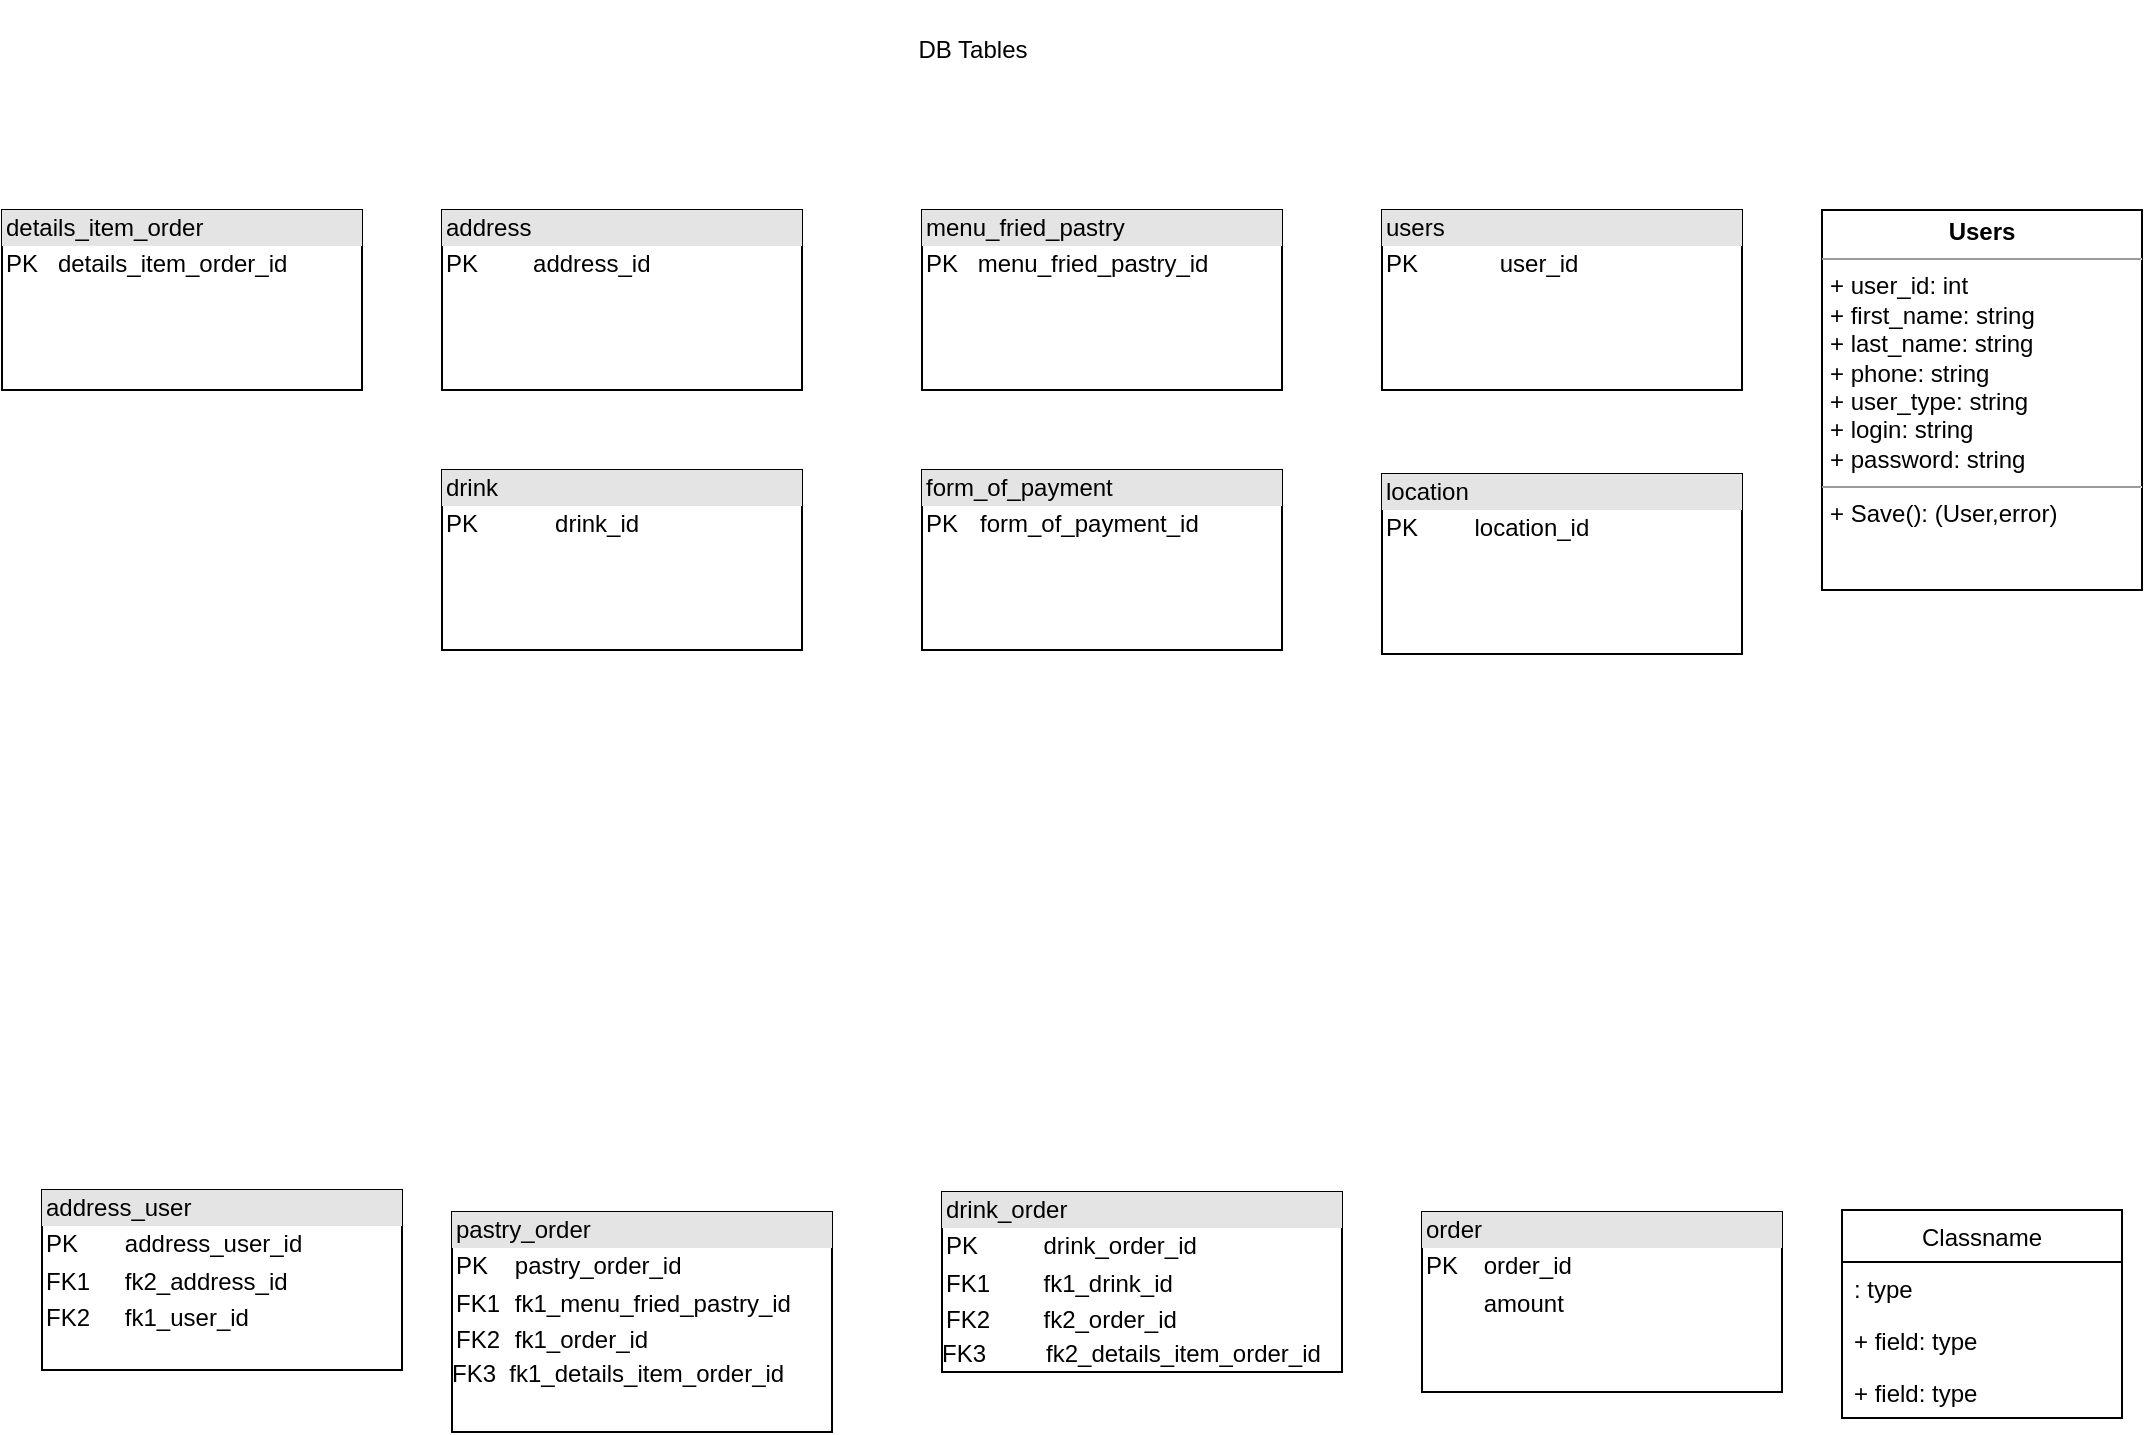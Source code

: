 <mxfile version="20.3.0" type="device"><diagram id="sOeuRmt2TbkxK37yQ3gD" name="Página-1"><mxGraphModel dx="1690" dy="472" grid="1" gridSize="10" guides="1" tooltips="1" connect="1" arrows="1" fold="1" page="1" pageScale="1" pageWidth="827" pageHeight="1169" math="0" shadow="0"><root><mxCell id="0"/><mxCell id="1" parent="0"/><mxCell id="C-DvbXMGB8igdj9RdJU1-1" value="&lt;p&gt;DB Tables&lt;/p&gt;" style="text;html=1;align=center;verticalAlign=middle;resizable=0;points=[];autosize=1;strokeColor=none;fillColor=none;" parent="1" vertex="1"><mxGeometry x="115" y="25" width="80" height="50" as="geometry"/></mxCell><mxCell id="z3Ndo5EU1gXHL_6kc5ij-1" value="&lt;div style=&quot;box-sizing:border-box;width:100%;background:#e4e4e4;padding:2px;&quot;&gt;address&lt;/div&gt;&lt;table style=&quot;width:100%;font-size:1em;&quot; cellpadding=&quot;2&quot; cellspacing=&quot;0&quot;&gt;&lt;tbody&gt;&lt;tr&gt;&lt;td&gt;PK&lt;/td&gt;&lt;td&gt;address_id&lt;br&gt;&lt;/td&gt;&lt;/tr&gt;&lt;tr&gt;&lt;td&gt;&lt;br&gt;&lt;/td&gt;&lt;td&gt;&lt;br&gt;&lt;/td&gt;&lt;/tr&gt;&lt;tr&gt;&lt;td&gt;&lt;/td&gt;&lt;td&gt;&lt;br&gt;&lt;/td&gt;&lt;/tr&gt;&lt;/tbody&gt;&lt;/table&gt;" style="verticalAlign=top;align=left;overflow=fill;html=1;" vertex="1" parent="1"><mxGeometry x="-110" y="130" width="180" height="90" as="geometry"/></mxCell><mxCell id="z3Ndo5EU1gXHL_6kc5ij-2" value="&lt;div style=&quot;box-sizing:border-box;width:100%;background:#e4e4e4;padding:2px;&quot;&gt;menu_fried_pastry&lt;/div&gt;&lt;table style=&quot;width:100%;font-size:1em;&quot; cellpadding=&quot;2&quot; cellspacing=&quot;0&quot;&gt;&lt;tbody&gt;&lt;tr&gt;&lt;td&gt;PK&lt;/td&gt;&lt;td&gt;menu_fried_pastry_id&lt;/td&gt;&lt;/tr&gt;&lt;tr&gt;&lt;td&gt;&lt;br&gt;&lt;/td&gt;&lt;td&gt;&lt;br&gt;&lt;/td&gt;&lt;/tr&gt;&lt;tr&gt;&lt;td&gt;&lt;/td&gt;&lt;td&gt;&lt;br&gt;&lt;/td&gt;&lt;/tr&gt;&lt;/tbody&gt;&lt;/table&gt;" style="verticalAlign=top;align=left;overflow=fill;html=1;" vertex="1" parent="1"><mxGeometry x="130" y="130" width="180" height="90" as="geometry"/></mxCell><mxCell id="z3Ndo5EU1gXHL_6kc5ij-3" value="&lt;div style=&quot;box-sizing:border-box;width:100%;background:#e4e4e4;padding:2px;&quot;&gt;drink&lt;/div&gt;&lt;table style=&quot;width:100%;font-size:1em;&quot; cellpadding=&quot;2&quot; cellspacing=&quot;0&quot;&gt;&lt;tbody&gt;&lt;tr&gt;&lt;td&gt;PK&lt;/td&gt;&lt;td&gt;drink_id&lt;/td&gt;&lt;/tr&gt;&lt;tr&gt;&lt;td&gt;&lt;br&gt;&lt;/td&gt;&lt;td&gt;&lt;br&gt;&lt;/td&gt;&lt;/tr&gt;&lt;tr&gt;&lt;td&gt;&lt;/td&gt;&lt;td&gt;&lt;br&gt;&lt;/td&gt;&lt;/tr&gt;&lt;/tbody&gt;&lt;/table&gt;" style="verticalAlign=top;align=left;overflow=fill;html=1;" vertex="1" parent="1"><mxGeometry x="-110" y="260" width="180" height="90" as="geometry"/></mxCell><mxCell id="z3Ndo5EU1gXHL_6kc5ij-4" value="&lt;div style=&quot;box-sizing:border-box;width:100%;background:#e4e4e4;padding:2px;&quot;&gt;form_of_payment&lt;/div&gt;&lt;table style=&quot;width:100%;font-size:1em;&quot; cellpadding=&quot;2&quot; cellspacing=&quot;0&quot;&gt;&lt;tbody&gt;&lt;tr&gt;&lt;td&gt;PK&lt;/td&gt;&lt;td&gt;form_of_payment_id&lt;/td&gt;&lt;/tr&gt;&lt;tr&gt;&lt;td&gt;&lt;br&gt;&lt;/td&gt;&lt;td&gt;&lt;br&gt;&lt;/td&gt;&lt;/tr&gt;&lt;tr&gt;&lt;td&gt;&lt;/td&gt;&lt;td&gt;&lt;br&gt;&lt;/td&gt;&lt;/tr&gt;&lt;/tbody&gt;&lt;/table&gt;" style="verticalAlign=top;align=left;overflow=fill;html=1;" vertex="1" parent="1"><mxGeometry x="130" y="260" width="180" height="90" as="geometry"/></mxCell><mxCell id="z3Ndo5EU1gXHL_6kc5ij-5" value="&lt;div style=&quot;box-sizing:border-box;width:100%;background:#e4e4e4;padding:2px;&quot;&gt;details_item_order&lt;/div&gt;&lt;table style=&quot;width:100%;font-size:1em;&quot; cellpadding=&quot;2&quot; cellspacing=&quot;0&quot;&gt;&lt;tbody&gt;&lt;tr&gt;&lt;td&gt;PK&lt;/td&gt;&lt;td&gt;details_item_order_id&lt;/td&gt;&lt;/tr&gt;&lt;tr&gt;&lt;td&gt;&lt;br&gt;&lt;/td&gt;&lt;td&gt;&lt;br&gt;&lt;/td&gt;&lt;/tr&gt;&lt;tr&gt;&lt;td&gt;&lt;/td&gt;&lt;td&gt;&lt;br&gt;&lt;/td&gt;&lt;/tr&gt;&lt;/tbody&gt;&lt;/table&gt;" style="verticalAlign=top;align=left;overflow=fill;html=1;" vertex="1" parent="1"><mxGeometry x="-330" y="130" width="180" height="90" as="geometry"/></mxCell><mxCell id="z3Ndo5EU1gXHL_6kc5ij-6" value="&lt;div style=&quot;box-sizing:border-box;width:100%;background:#e4e4e4;padding:2px;&quot;&gt;order&lt;br&gt;&lt;/div&gt;&lt;table style=&quot;width:100%;font-size:1em;&quot; cellpadding=&quot;2&quot; cellspacing=&quot;0&quot;&gt;&lt;tbody&gt;&lt;tr&gt;&lt;td&gt;PK&lt;/td&gt;&lt;td&gt;order_id&lt;/td&gt;&lt;/tr&gt;&lt;tr&gt;&lt;td&gt;&lt;span style=&quot;&quot;&gt;&#9;&lt;/span&gt;&lt;br&gt;&lt;br&gt;&lt;br&gt;&lt;br&gt;F1&lt;/td&gt;&lt;td&gt;amount&lt;br&gt;&lt;br&gt;&lt;br&gt;&lt;br&gt;fk1_form_of_payment_id&lt;br&gt;&lt;/td&gt;&lt;/tr&gt;&lt;tr&gt;&lt;td&gt;FK2&lt;/td&gt;&lt;td&gt;fk1_user_id&lt;br&gt;&lt;/td&gt;&lt;/tr&gt;&lt;/tbody&gt;&lt;/table&gt;" style="verticalAlign=top;align=left;overflow=fill;html=1;" vertex="1" parent="1"><mxGeometry x="380" y="631" width="180" height="90" as="geometry"/></mxCell><mxCell id="z3Ndo5EU1gXHL_6kc5ij-7" value="&lt;div style=&quot;box-sizing:border-box;width:100%;background:#e4e4e4;padding:2px;&quot;&gt;address_user&lt;br&gt;&lt;/div&gt;&lt;table style=&quot;width:100%;font-size:1em;&quot; cellpadding=&quot;2&quot; cellspacing=&quot;0&quot;&gt;&lt;tbody&gt;&lt;tr&gt;&lt;td&gt;PK&lt;/td&gt;&lt;td&gt;address_user_id&lt;/td&gt;&lt;/tr&gt;&lt;tr&gt;&lt;td&gt;FK1&lt;/td&gt;&lt;td&gt;fk2_address_id&lt;br&gt;&lt;/td&gt;&lt;/tr&gt;&lt;tr&gt;&lt;td&gt;FK2&lt;/td&gt;&lt;td&gt;fk1_user_id&lt;br&gt;&lt;/td&gt;&lt;/tr&gt;&lt;/tbody&gt;&lt;/table&gt;" style="verticalAlign=top;align=left;overflow=fill;html=1;" vertex="1" parent="1"><mxGeometry x="-310" y="620" width="180" height="90" as="geometry"/></mxCell><mxCell id="z3Ndo5EU1gXHL_6kc5ij-8" value="&lt;div style=&quot;box-sizing:border-box;width:100%;background:#e4e4e4;padding:2px;&quot;&gt;pastry_order&lt;br&gt;&lt;/div&gt;&lt;table style=&quot;width:100%;font-size:1em;&quot; cellpadding=&quot;2&quot; cellspacing=&quot;0&quot;&gt;&lt;tbody&gt;&lt;tr&gt;&lt;td&gt;PK&lt;/td&gt;&lt;td&gt;pastry_order_id&lt;/td&gt;&lt;/tr&gt;&lt;tr&gt;&lt;td&gt;FK1&lt;/td&gt;&lt;td&gt;fk1_menu_fried_pastry_id&lt;br&gt;&lt;/td&gt;&lt;/tr&gt;&lt;tr&gt;&lt;td&gt;FK2&lt;/td&gt;&lt;td&gt;fk1_order_id&lt;br&gt;&lt;/td&gt;&lt;/tr&gt;&lt;/tbody&gt;&lt;/table&gt;FK3&amp;nbsp;&amp;nbsp;fk1_details_item_order_id" style="verticalAlign=top;align=left;overflow=fill;html=1;" vertex="1" parent="1"><mxGeometry x="-105" y="631" width="190" height="110" as="geometry"/></mxCell><mxCell id="z3Ndo5EU1gXHL_6kc5ij-9" value="&lt;div style=&quot;box-sizing:border-box;width:100%;background:#e4e4e4;padding:2px;&quot;&gt;drink_order&lt;br&gt;&lt;/div&gt;&lt;table style=&quot;width:100%;font-size:1em;&quot; cellpadding=&quot;2&quot; cellspacing=&quot;0&quot;&gt;&lt;tbody&gt;&lt;tr&gt;&lt;td&gt;PK&lt;/td&gt;&lt;td&gt;drink_order_id&lt;br&gt;&lt;/td&gt;&lt;/tr&gt;&lt;tr&gt;&lt;td&gt;FK1&lt;/td&gt;&lt;td&gt;fk1_drink_id&lt;br&gt;&lt;/td&gt;&lt;/tr&gt;&lt;tr&gt;&lt;td&gt;FK2&lt;/td&gt;&lt;td&gt;fk2_order_id&lt;br&gt;&lt;/td&gt;&lt;/tr&gt;&lt;/tbody&gt;&lt;/table&gt;FK3&lt;span style=&quot;&quot;&gt;&#9;&lt;/span&gt;&amp;nbsp; &amp;nbsp; &amp;nbsp; &amp;nbsp; fk2_details_item_order_id" style="verticalAlign=top;align=left;overflow=fill;html=1;" vertex="1" parent="1"><mxGeometry x="140" y="621" width="200" height="90" as="geometry"/></mxCell><mxCell id="z3Ndo5EU1gXHL_6kc5ij-10" value="&lt;div style=&quot;box-sizing:border-box;width:100%;background:#e4e4e4;padding:2px;&quot;&gt;location&lt;br&gt;&lt;/div&gt;&lt;table style=&quot;width:100%;font-size:1em;&quot; cellpadding=&quot;2&quot; cellspacing=&quot;0&quot;&gt;&lt;tbody&gt;&lt;tr&gt;&lt;td&gt;PK&lt;/td&gt;&lt;td&gt;location_id&lt;br&gt;&lt;/td&gt;&lt;/tr&gt;&lt;tr&gt;&lt;td&gt;&lt;br&gt;&lt;/td&gt;&lt;td&gt;&lt;br&gt;&lt;/td&gt;&lt;/tr&gt;&lt;tr&gt;&lt;td&gt;&lt;/td&gt;&lt;td&gt;&lt;br&gt;&lt;/td&gt;&lt;/tr&gt;&lt;/tbody&gt;&lt;/table&gt;" style="verticalAlign=top;align=left;overflow=fill;html=1;" vertex="1" parent="1"><mxGeometry x="360" y="262" width="180" height="90" as="geometry"/></mxCell><mxCell id="z3Ndo5EU1gXHL_6kc5ij-11" value="&lt;div style=&quot;box-sizing:border-box;width:100%;background:#e4e4e4;padding:2px;&quot;&gt;users&lt;br&gt;&lt;/div&gt;&lt;table style=&quot;width:100%;font-size:1em;&quot; cellpadding=&quot;2&quot; cellspacing=&quot;0&quot;&gt;&lt;tbody&gt;&lt;tr&gt;&lt;td&gt;PK&lt;/td&gt;&lt;td&gt;user_id&lt;/td&gt;&lt;/tr&gt;&lt;tr&gt;&lt;td&gt;&lt;br&gt;&lt;/td&gt;&lt;td&gt;&lt;br&gt;&lt;/td&gt;&lt;/tr&gt;&lt;tr&gt;&lt;td&gt;&lt;/td&gt;&lt;td&gt;&lt;br&gt;&lt;/td&gt;&lt;/tr&gt;&lt;/tbody&gt;&lt;/table&gt;" style="verticalAlign=top;align=left;overflow=fill;html=1;" vertex="1" parent="1"><mxGeometry x="360" y="130" width="180" height="90" as="geometry"/></mxCell><mxCell id="z3Ndo5EU1gXHL_6kc5ij-12" value="Classname" style="swimlane;fontStyle=0;childLayout=stackLayout;horizontal=1;startSize=26;fillColor=none;horizontalStack=0;resizeParent=1;resizeParentMax=0;resizeLast=0;collapsible=1;marginBottom=0;" vertex="1" parent="1"><mxGeometry x="590" y="630" width="140" height="104" as="geometry"><mxRectangle x="590" y="630" width="100" height="30" as="alternateBounds"/></mxGeometry></mxCell><mxCell id="z3Ndo5EU1gXHL_6kc5ij-13" value=": type" style="text;strokeColor=none;fillColor=none;align=left;verticalAlign=top;spacingLeft=4;spacingRight=4;overflow=hidden;rotatable=0;points=[[0,0.5],[1,0.5]];portConstraint=eastwest;" vertex="1" parent="z3Ndo5EU1gXHL_6kc5ij-12"><mxGeometry y="26" width="140" height="26" as="geometry"/></mxCell><mxCell id="z3Ndo5EU1gXHL_6kc5ij-14" value="+ field: type" style="text;strokeColor=none;fillColor=none;align=left;verticalAlign=top;spacingLeft=4;spacingRight=4;overflow=hidden;rotatable=0;points=[[0,0.5],[1,0.5]];portConstraint=eastwest;" vertex="1" parent="z3Ndo5EU1gXHL_6kc5ij-12"><mxGeometry y="52" width="140" height="26" as="geometry"/></mxCell><mxCell id="z3Ndo5EU1gXHL_6kc5ij-15" value="+ field: type" style="text;strokeColor=none;fillColor=none;align=left;verticalAlign=top;spacingLeft=4;spacingRight=4;overflow=hidden;rotatable=0;points=[[0,0.5],[1,0.5]];portConstraint=eastwest;" vertex="1" parent="z3Ndo5EU1gXHL_6kc5ij-12"><mxGeometry y="78" width="140" height="26" as="geometry"/></mxCell><mxCell id="z3Ndo5EU1gXHL_6kc5ij-17" value="&lt;p style=&quot;margin:0px;margin-top:4px;text-align:center;&quot;&gt;&lt;b&gt;Users&lt;/b&gt;&lt;/p&gt;&lt;hr size=&quot;1&quot;&gt;&lt;p style=&quot;margin:0px;margin-left:4px;&quot;&gt;+ user_id: int&lt;/p&gt;&lt;p style=&quot;margin:0px;margin-left:4px;&quot;&gt;+&amp;nbsp;first_name: string&lt;/p&gt;&lt;p style=&quot;margin:0px;margin-left:4px;&quot;&gt;+&amp;nbsp;last_name: string&lt;/p&gt;&lt;p style=&quot;margin:0px;margin-left:4px;&quot;&gt;+&amp;nbsp;phone: string&lt;/p&gt;&lt;p style=&quot;margin:0px;margin-left:4px;&quot;&gt;+&amp;nbsp;user_type: string&lt;/p&gt;&lt;p style=&quot;margin:0px;margin-left:4px;&quot;&gt;+&amp;nbsp;login: string&lt;/p&gt;&lt;p style=&quot;margin:0px;margin-left:4px;&quot;&gt;+&amp;nbsp;password: string&lt;/p&gt;&lt;hr size=&quot;1&quot;&gt;&lt;p style=&quot;margin:0px;margin-left:4px;&quot;&gt;+ Save(): (User,error)&lt;/p&gt;" style="verticalAlign=top;align=left;overflow=fill;fontSize=12;fontFamily=Helvetica;html=1;" vertex="1" parent="1"><mxGeometry x="580" y="130" width="160" height="190" as="geometry"/></mxCell></root></mxGraphModel></diagram></mxfile>
